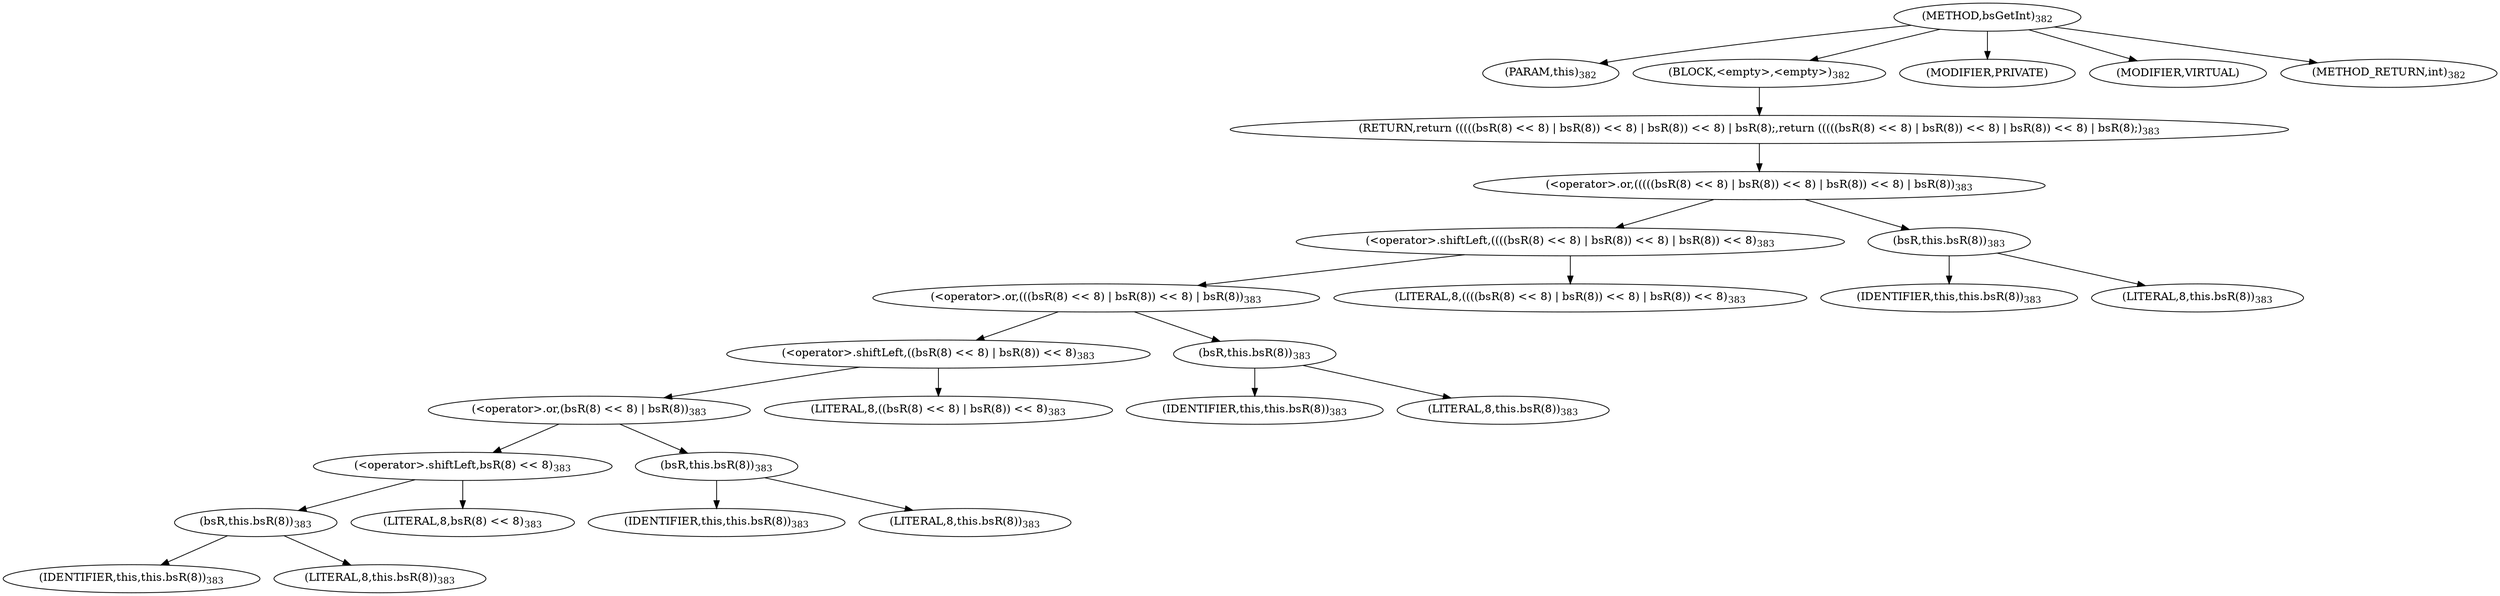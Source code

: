 digraph "bsGetInt" {  
"1216" [label = <(METHOD,bsGetInt)<SUB>382</SUB>> ]
"90" [label = <(PARAM,this)<SUB>382</SUB>> ]
"1217" [label = <(BLOCK,&lt;empty&gt;,&lt;empty&gt;)<SUB>382</SUB>> ]
"1218" [label = <(RETURN,return (((((bsR(8) &lt;&lt; 8) | bsR(8)) &lt;&lt; 8) | bsR(8)) &lt;&lt; 8) | bsR(8);,return (((((bsR(8) &lt;&lt; 8) | bsR(8)) &lt;&lt; 8) | bsR(8)) &lt;&lt; 8) | bsR(8);)<SUB>383</SUB>> ]
"1219" [label = <(&lt;operator&gt;.or,(((((bsR(8) &lt;&lt; 8) | bsR(8)) &lt;&lt; 8) | bsR(8)) &lt;&lt; 8) | bsR(8))<SUB>383</SUB>> ]
"1220" [label = <(&lt;operator&gt;.shiftLeft,((((bsR(8) &lt;&lt; 8) | bsR(8)) &lt;&lt; 8) | bsR(8)) &lt;&lt; 8)<SUB>383</SUB>> ]
"1221" [label = <(&lt;operator&gt;.or,(((bsR(8) &lt;&lt; 8) | bsR(8)) &lt;&lt; 8) | bsR(8))<SUB>383</SUB>> ]
"1222" [label = <(&lt;operator&gt;.shiftLeft,((bsR(8) &lt;&lt; 8) | bsR(8)) &lt;&lt; 8)<SUB>383</SUB>> ]
"1223" [label = <(&lt;operator&gt;.or,(bsR(8) &lt;&lt; 8) | bsR(8))<SUB>383</SUB>> ]
"1224" [label = <(&lt;operator&gt;.shiftLeft,bsR(8) &lt;&lt; 8)<SUB>383</SUB>> ]
"1225" [label = <(bsR,this.bsR(8))<SUB>383</SUB>> ]
"89" [label = <(IDENTIFIER,this,this.bsR(8))<SUB>383</SUB>> ]
"1226" [label = <(LITERAL,8,this.bsR(8))<SUB>383</SUB>> ]
"1227" [label = <(LITERAL,8,bsR(8) &lt;&lt; 8)<SUB>383</SUB>> ]
"1228" [label = <(bsR,this.bsR(8))<SUB>383</SUB>> ]
"91" [label = <(IDENTIFIER,this,this.bsR(8))<SUB>383</SUB>> ]
"1229" [label = <(LITERAL,8,this.bsR(8))<SUB>383</SUB>> ]
"1230" [label = <(LITERAL,8,((bsR(8) &lt;&lt; 8) | bsR(8)) &lt;&lt; 8)<SUB>383</SUB>> ]
"1231" [label = <(bsR,this.bsR(8))<SUB>383</SUB>> ]
"92" [label = <(IDENTIFIER,this,this.bsR(8))<SUB>383</SUB>> ]
"1232" [label = <(LITERAL,8,this.bsR(8))<SUB>383</SUB>> ]
"1233" [label = <(LITERAL,8,((((bsR(8) &lt;&lt; 8) | bsR(8)) &lt;&lt; 8) | bsR(8)) &lt;&lt; 8)<SUB>383</SUB>> ]
"1234" [label = <(bsR,this.bsR(8))<SUB>383</SUB>> ]
"93" [label = <(IDENTIFIER,this,this.bsR(8))<SUB>383</SUB>> ]
"1235" [label = <(LITERAL,8,this.bsR(8))<SUB>383</SUB>> ]
"1236" [label = <(MODIFIER,PRIVATE)> ]
"1237" [label = <(MODIFIER,VIRTUAL)> ]
"1238" [label = <(METHOD_RETURN,int)<SUB>382</SUB>> ]
  "1216" -> "90" 
  "1216" -> "1217" 
  "1216" -> "1236" 
  "1216" -> "1237" 
  "1216" -> "1238" 
  "1217" -> "1218" 
  "1218" -> "1219" 
  "1219" -> "1220" 
  "1219" -> "1234" 
  "1220" -> "1221" 
  "1220" -> "1233" 
  "1221" -> "1222" 
  "1221" -> "1231" 
  "1222" -> "1223" 
  "1222" -> "1230" 
  "1223" -> "1224" 
  "1223" -> "1228" 
  "1224" -> "1225" 
  "1224" -> "1227" 
  "1225" -> "89" 
  "1225" -> "1226" 
  "1228" -> "91" 
  "1228" -> "1229" 
  "1231" -> "92" 
  "1231" -> "1232" 
  "1234" -> "93" 
  "1234" -> "1235" 
}
